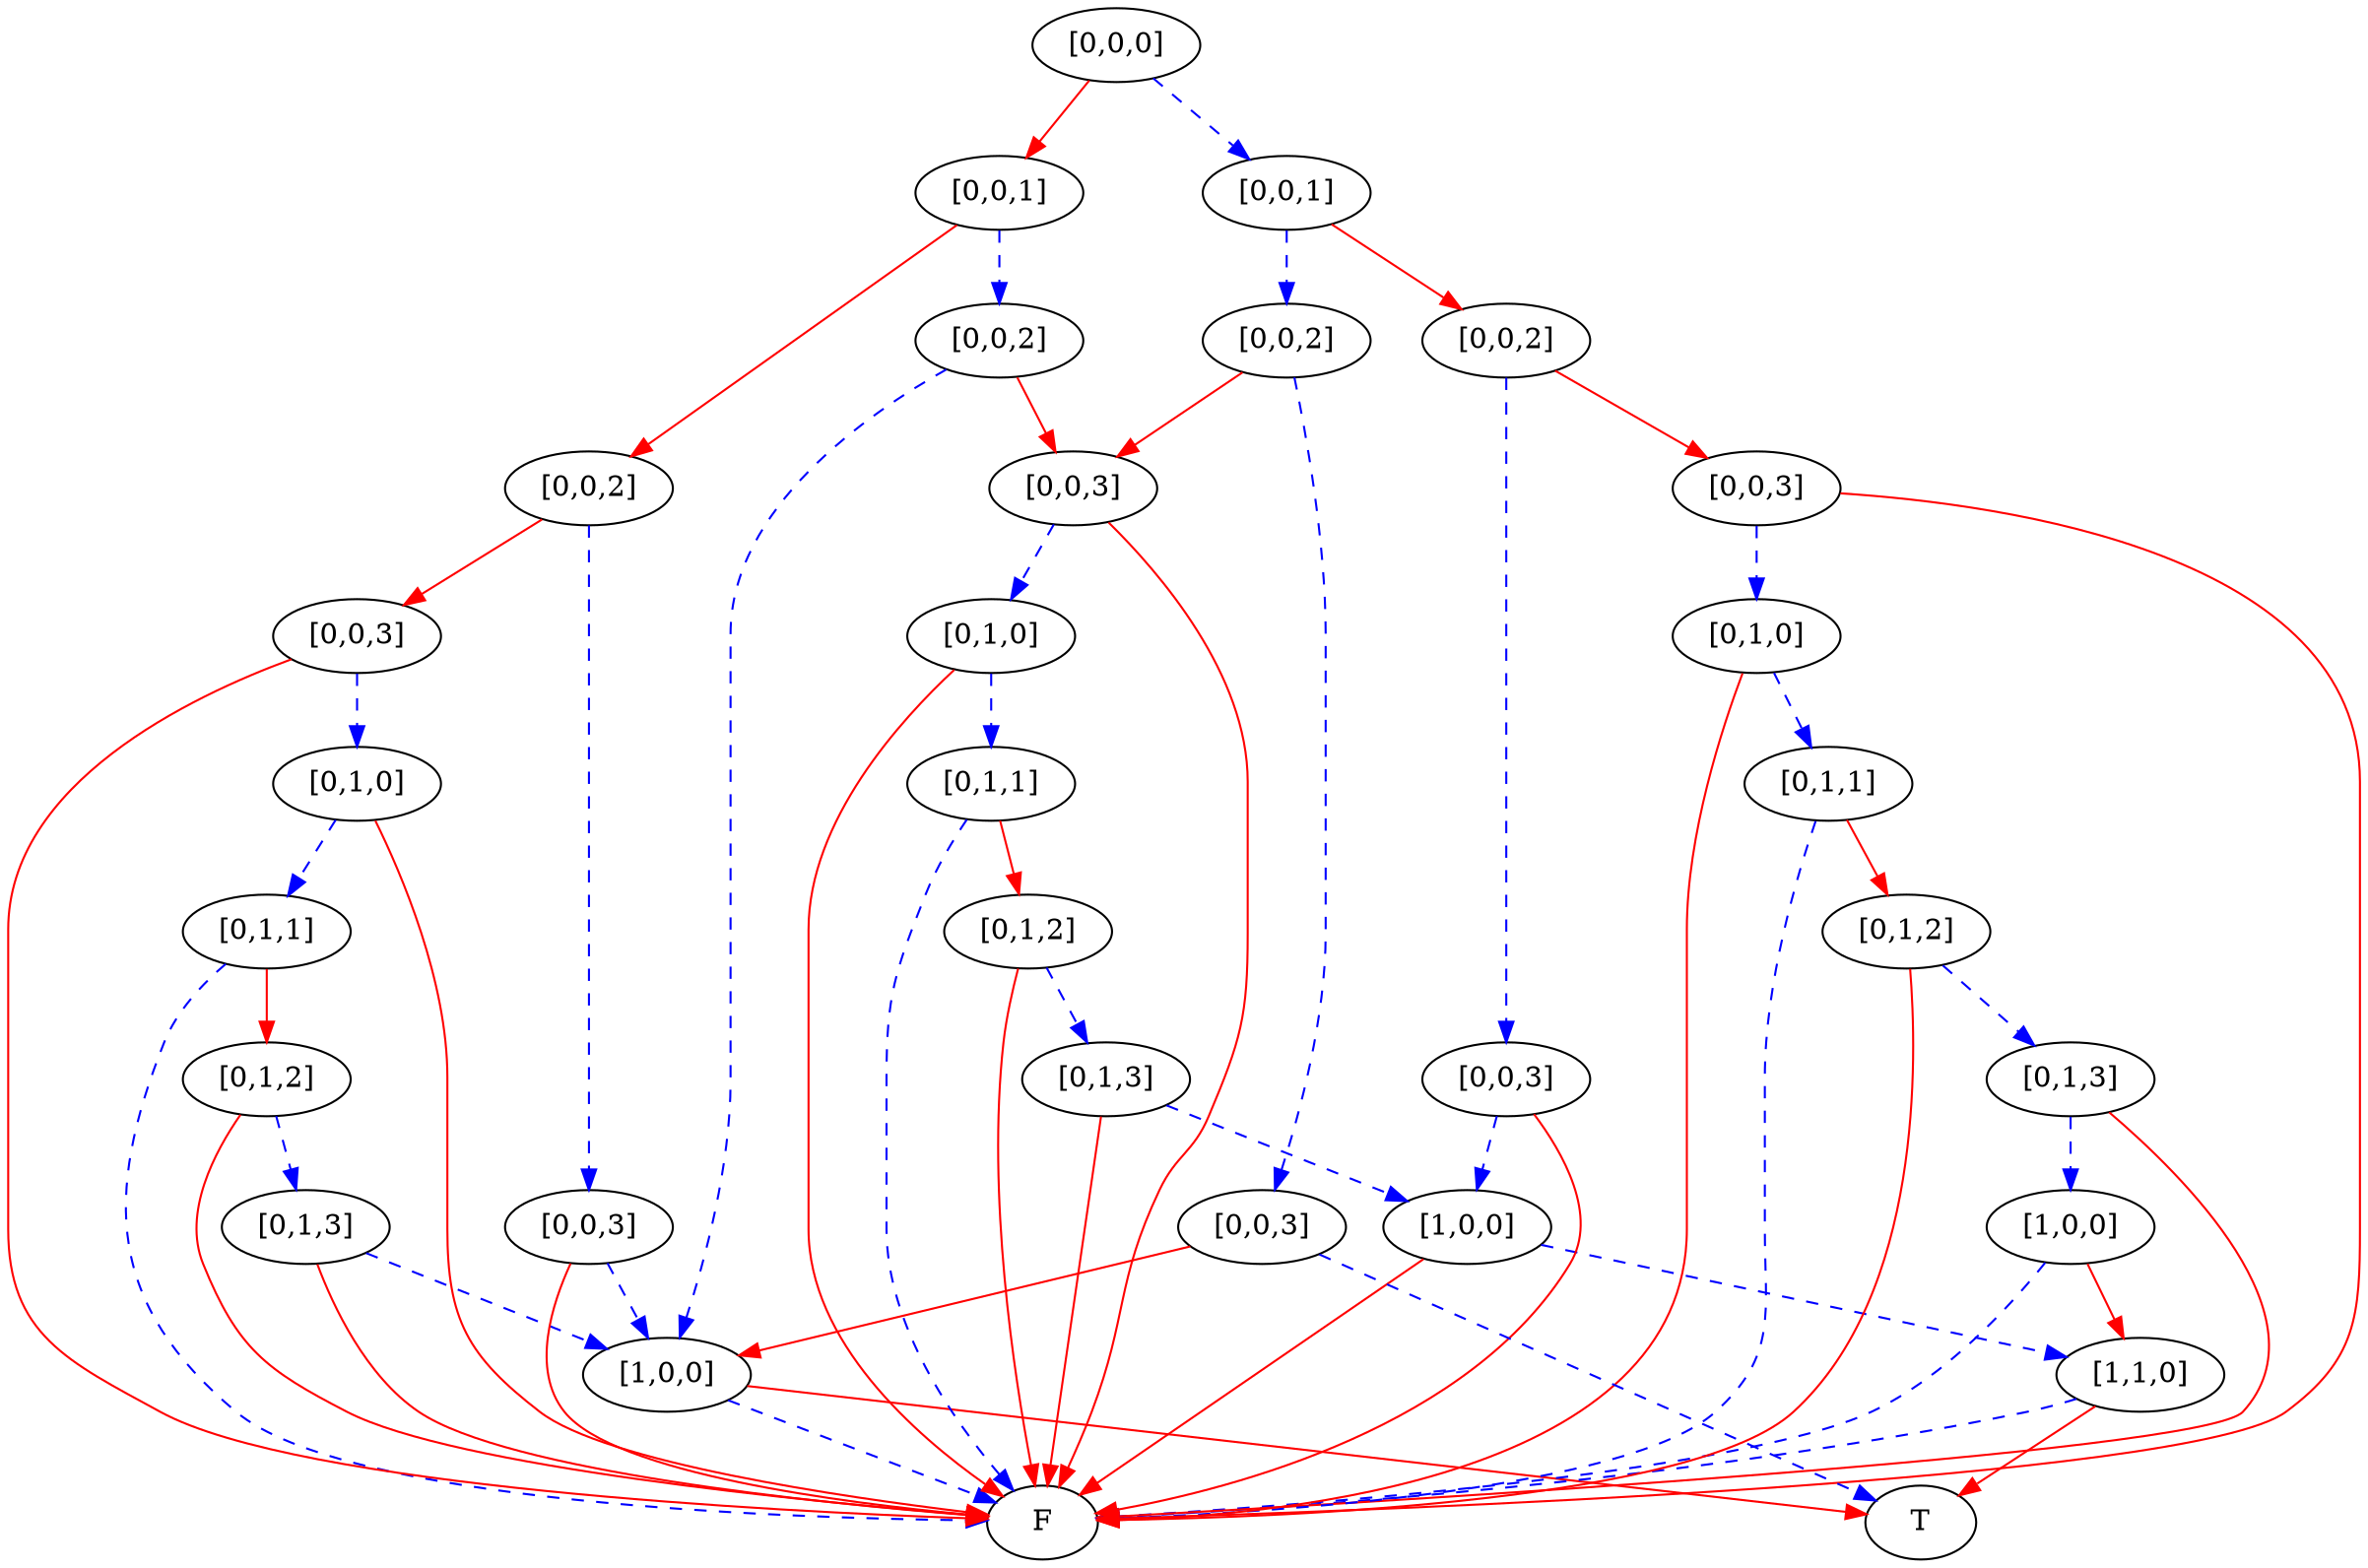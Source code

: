 digraph {
    1 [label=F];
    2 [label=T];
    3 [label="[1,0,0]"];
    4 [label="[0,1,3]"];
    5 [label="[0,1,2]"];
    6 [label="[0,1,1]"];
    7 [label="[0,1,0]"];
    8 [label="[0,0,3]"];
    9 [label="[0,0,3]"];
    10 [label="[0,0,2]"];
    11 [label="[1,1,0]"];
    12 [label="[1,0,0]"];
    13 [label="[0,1,3]"];
    14 [label="[0,1,2]"];
    15 [label="[0,1,1]"];
    16 [label="[0,1,0]"];
    17 [label="[0,0,3]"];
    18 [label="[0,0,2]"];
    19 [label="[0,0,1]"];
    20 [label="[1,0,0]"];
    21 [label="[0,1,3]"];
    22 [label="[0,1,2]"];
    23 [label="[0,1,1]"];
    24 [label="[0,1,0]"];
    25 [label="[0,0,3]"];
    26 [label="[0,0,3]"];
    27 [label="[0,0,2]"];
    28 [label="[0,0,3]"];
    29 [label="[0,0,2]"];
    30 [label="[0,0,1]"];
    31 [label="[0,0,0]"];
    3 -> 1 [style=dashed
           ,color=blue];
    3 -> 2 [color=red];
    4 -> 3 [style=dashed
           ,color=blue];
    4 -> 1 [color=red];
    5 -> 4 [style=dashed
           ,color=blue];
    5 -> 1 [color=red];
    6 -> 5 [color=red];
    6 -> 1 [style=dashed
           ,color=blue];
    7 -> 6 [style=dashed
           ,color=blue];
    7 -> 1 [color=red];
    8 -> 7 [style=dashed
           ,color=blue];
    8 -> 1 [color=red];
    9 -> 3 [style=dashed
           ,color=blue];
    9 -> 1 [color=red];
    10 -> 8 [color=red];
    10 -> 9 [style=dashed
            ,color=blue];
    11 -> 1 [style=dashed
            ,color=blue];
    11 -> 2 [color=red];
    12 -> 11 [style=dashed
             ,color=blue];
    12 -> 1 [color=red];
    13 -> 12 [style=dashed
             ,color=blue];
    13 -> 1 [color=red];
    14 -> 13 [style=dashed
             ,color=blue];
    14 -> 1 [color=red];
    15 -> 14 [color=red];
    15 -> 1 [style=dashed
            ,color=blue];
    16 -> 15 [style=dashed
             ,color=blue];
    16 -> 1 [color=red];
    17 -> 16 [style=dashed
             ,color=blue];
    17 -> 1 [color=red];
    18 -> 3 [style=dashed
            ,color=blue];
    18 -> 17 [color=red];
    19 -> 10 [color=red];
    19 -> 18 [style=dashed
             ,color=blue];
    20 -> 11 [color=red];
    20 -> 1 [style=dashed
            ,color=blue];
    21 -> 20 [style=dashed
             ,color=blue];
    21 -> 1 [color=red];
    22 -> 21 [style=dashed
             ,color=blue];
    22 -> 1 [color=red];
    23 -> 22 [color=red];
    23 -> 1 [style=dashed
            ,color=blue];
    24 -> 23 [style=dashed
             ,color=blue];
    24 -> 1 [color=red];
    25 -> 24 [style=dashed
             ,color=blue];
    25 -> 1 [color=red];
    26 -> 12 [style=dashed
             ,color=blue];
    26 -> 1 [color=red];
    27 -> 25 [color=red];
    27 -> 26 [style=dashed
             ,color=blue];
    28 -> 3 [color=red];
    28 -> 2 [style=dashed
            ,color=blue];
    29 -> 17 [color=red];
    29 -> 28 [style=dashed
             ,color=blue];
    30 -> 27 [color=red];
    30 -> 29 [style=dashed
             ,color=blue];
    31 -> 19 [color=red];
    31 -> 30 [style=dashed
             ,color=blue];
}